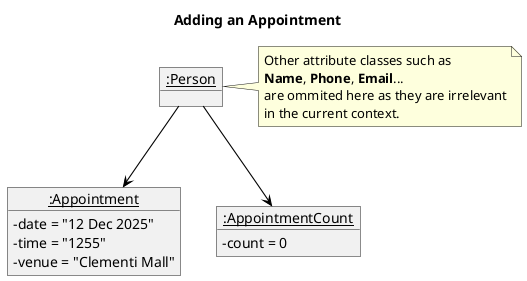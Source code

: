 @startuml
skinparam arrowThickness 1.1
skinparam arrowColor #000000
skinparam classBackgroundColor MODEL_COLOR
skinparam classAttributeIconSize 0
show fields

title Adding an Appointment

object "__:Person__" as normalHuman {
}

object "__:Appointment__" as emptyAppointment {
    - date = "12 Dec 2025"
    - time = "1255"
    - venue = "Clementi Mall"
}



object "__:AppointmentCount__" as emptyAppointmentCount {
    - count = 0
}

normalHuman --> emptyAppointment
normalHuman --> emptyAppointmentCount

note right of normalHuman
 Other attribute classes such as
 <b>Name</b>, <b>Phone</b>, <b>Email</b>...
 are ommited here as they are irrelevant
 in the current context.
end note
@enduml